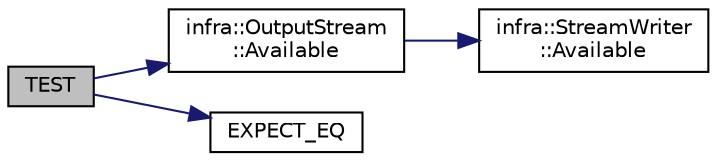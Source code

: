 digraph "TEST"
{
 // INTERACTIVE_SVG=YES
  edge [fontname="Helvetica",fontsize="10",labelfontname="Helvetica",labelfontsize="10"];
  node [fontname="Helvetica",fontsize="10",shape=record];
  rankdir="LR";
  Node4 [label="TEST",height=0.2,width=0.4,color="black", fillcolor="grey75", style="filled", fontcolor="black"];
  Node4 -> Node5 [color="midnightblue",fontsize="10",style="solid",fontname="Helvetica"];
  Node5 [label="infra::OutputStream\l::Available",height=0.2,width=0.4,color="black", fillcolor="white", style="filled",URL="$d6/d97/classinfra_1_1_output_stream.html#a160033d48f996dddc2b36ce2b54a15c8"];
  Node5 -> Node6 [color="midnightblue",fontsize="10",style="solid",fontname="Helvetica"];
  Node6 [label="infra::StreamWriter\l::Available",height=0.2,width=0.4,color="black", fillcolor="white", style="filled",URL="$de/dba/classinfra_1_1_stream_writer.html#a0198c23104a3abe6a1baca4d3dd87bf3"];
  Node4 -> Node7 [color="midnightblue",fontsize="10",style="solid",fontname="Helvetica"];
  Node7 [label="EXPECT_EQ",height=0.2,width=0.4,color="black", fillcolor="white", style="filled",URL="$d6/def/_test_json_8cpp.html#a82745227e2f0a8edbb4ae630d88a8e86"];
}
